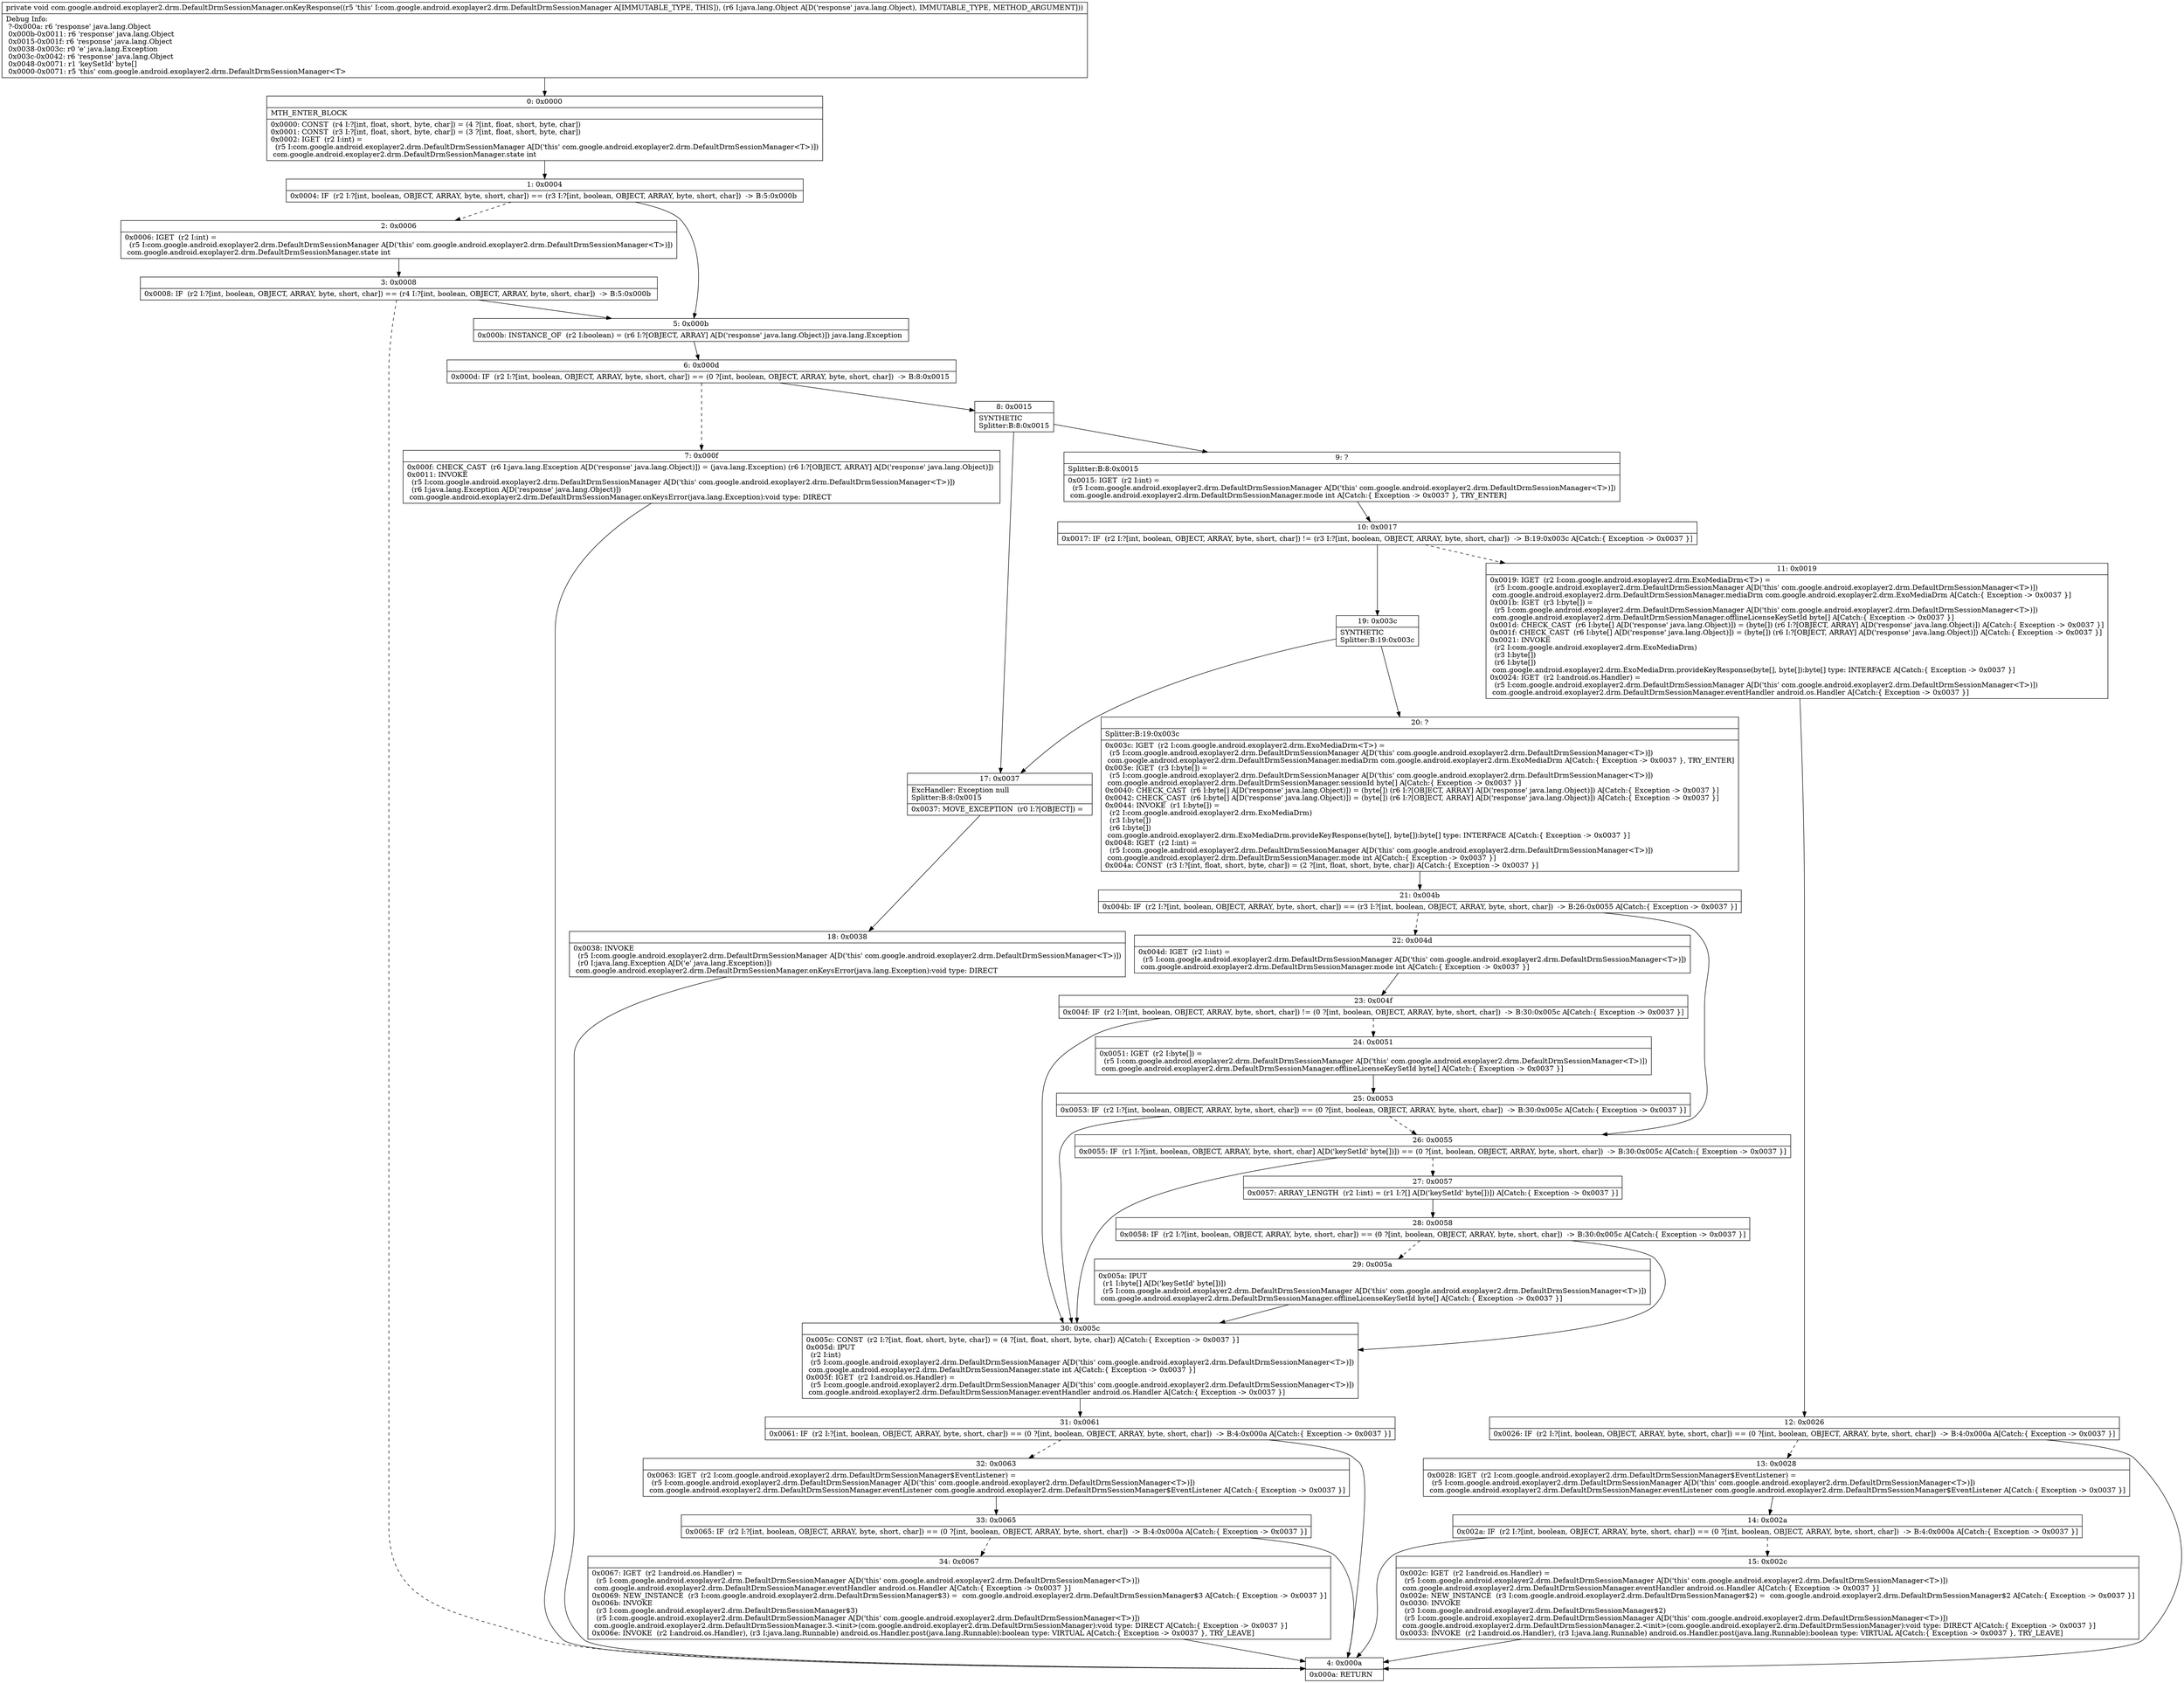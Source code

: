 digraph "CFG forcom.google.android.exoplayer2.drm.DefaultDrmSessionManager.onKeyResponse(Ljava\/lang\/Object;)V" {
Node_0 [shape=record,label="{0\:\ 0x0000|MTH_ENTER_BLOCK\l|0x0000: CONST  (r4 I:?[int, float, short, byte, char]) = (4 ?[int, float, short, byte, char]) \l0x0001: CONST  (r3 I:?[int, float, short, byte, char]) = (3 ?[int, float, short, byte, char]) \l0x0002: IGET  (r2 I:int) = \l  (r5 I:com.google.android.exoplayer2.drm.DefaultDrmSessionManager A[D('this' com.google.android.exoplayer2.drm.DefaultDrmSessionManager\<T\>)])\l com.google.android.exoplayer2.drm.DefaultDrmSessionManager.state int \l}"];
Node_1 [shape=record,label="{1\:\ 0x0004|0x0004: IF  (r2 I:?[int, boolean, OBJECT, ARRAY, byte, short, char]) == (r3 I:?[int, boolean, OBJECT, ARRAY, byte, short, char])  \-\> B:5:0x000b \l}"];
Node_2 [shape=record,label="{2\:\ 0x0006|0x0006: IGET  (r2 I:int) = \l  (r5 I:com.google.android.exoplayer2.drm.DefaultDrmSessionManager A[D('this' com.google.android.exoplayer2.drm.DefaultDrmSessionManager\<T\>)])\l com.google.android.exoplayer2.drm.DefaultDrmSessionManager.state int \l}"];
Node_3 [shape=record,label="{3\:\ 0x0008|0x0008: IF  (r2 I:?[int, boolean, OBJECT, ARRAY, byte, short, char]) == (r4 I:?[int, boolean, OBJECT, ARRAY, byte, short, char])  \-\> B:5:0x000b \l}"];
Node_4 [shape=record,label="{4\:\ 0x000a|0x000a: RETURN   \l}"];
Node_5 [shape=record,label="{5\:\ 0x000b|0x000b: INSTANCE_OF  (r2 I:boolean) = (r6 I:?[OBJECT, ARRAY] A[D('response' java.lang.Object)]) java.lang.Exception \l}"];
Node_6 [shape=record,label="{6\:\ 0x000d|0x000d: IF  (r2 I:?[int, boolean, OBJECT, ARRAY, byte, short, char]) == (0 ?[int, boolean, OBJECT, ARRAY, byte, short, char])  \-\> B:8:0x0015 \l}"];
Node_7 [shape=record,label="{7\:\ 0x000f|0x000f: CHECK_CAST  (r6 I:java.lang.Exception A[D('response' java.lang.Object)]) = (java.lang.Exception) (r6 I:?[OBJECT, ARRAY] A[D('response' java.lang.Object)]) \l0x0011: INVOKE  \l  (r5 I:com.google.android.exoplayer2.drm.DefaultDrmSessionManager A[D('this' com.google.android.exoplayer2.drm.DefaultDrmSessionManager\<T\>)])\l  (r6 I:java.lang.Exception A[D('response' java.lang.Object)])\l com.google.android.exoplayer2.drm.DefaultDrmSessionManager.onKeysError(java.lang.Exception):void type: DIRECT \l}"];
Node_8 [shape=record,label="{8\:\ 0x0015|SYNTHETIC\lSplitter:B:8:0x0015\l}"];
Node_9 [shape=record,label="{9\:\ ?|Splitter:B:8:0x0015\l|0x0015: IGET  (r2 I:int) = \l  (r5 I:com.google.android.exoplayer2.drm.DefaultDrmSessionManager A[D('this' com.google.android.exoplayer2.drm.DefaultDrmSessionManager\<T\>)])\l com.google.android.exoplayer2.drm.DefaultDrmSessionManager.mode int A[Catch:\{ Exception \-\> 0x0037 \}, TRY_ENTER]\l}"];
Node_10 [shape=record,label="{10\:\ 0x0017|0x0017: IF  (r2 I:?[int, boolean, OBJECT, ARRAY, byte, short, char]) != (r3 I:?[int, boolean, OBJECT, ARRAY, byte, short, char])  \-\> B:19:0x003c A[Catch:\{ Exception \-\> 0x0037 \}]\l}"];
Node_11 [shape=record,label="{11\:\ 0x0019|0x0019: IGET  (r2 I:com.google.android.exoplayer2.drm.ExoMediaDrm\<T\>) = \l  (r5 I:com.google.android.exoplayer2.drm.DefaultDrmSessionManager A[D('this' com.google.android.exoplayer2.drm.DefaultDrmSessionManager\<T\>)])\l com.google.android.exoplayer2.drm.DefaultDrmSessionManager.mediaDrm com.google.android.exoplayer2.drm.ExoMediaDrm A[Catch:\{ Exception \-\> 0x0037 \}]\l0x001b: IGET  (r3 I:byte[]) = \l  (r5 I:com.google.android.exoplayer2.drm.DefaultDrmSessionManager A[D('this' com.google.android.exoplayer2.drm.DefaultDrmSessionManager\<T\>)])\l com.google.android.exoplayer2.drm.DefaultDrmSessionManager.offlineLicenseKeySetId byte[] A[Catch:\{ Exception \-\> 0x0037 \}]\l0x001d: CHECK_CAST  (r6 I:byte[] A[D('response' java.lang.Object)]) = (byte[]) (r6 I:?[OBJECT, ARRAY] A[D('response' java.lang.Object)]) A[Catch:\{ Exception \-\> 0x0037 \}]\l0x001f: CHECK_CAST  (r6 I:byte[] A[D('response' java.lang.Object)]) = (byte[]) (r6 I:?[OBJECT, ARRAY] A[D('response' java.lang.Object)]) A[Catch:\{ Exception \-\> 0x0037 \}]\l0x0021: INVOKE  \l  (r2 I:com.google.android.exoplayer2.drm.ExoMediaDrm)\l  (r3 I:byte[])\l  (r6 I:byte[])\l com.google.android.exoplayer2.drm.ExoMediaDrm.provideKeyResponse(byte[], byte[]):byte[] type: INTERFACE A[Catch:\{ Exception \-\> 0x0037 \}]\l0x0024: IGET  (r2 I:android.os.Handler) = \l  (r5 I:com.google.android.exoplayer2.drm.DefaultDrmSessionManager A[D('this' com.google.android.exoplayer2.drm.DefaultDrmSessionManager\<T\>)])\l com.google.android.exoplayer2.drm.DefaultDrmSessionManager.eventHandler android.os.Handler A[Catch:\{ Exception \-\> 0x0037 \}]\l}"];
Node_12 [shape=record,label="{12\:\ 0x0026|0x0026: IF  (r2 I:?[int, boolean, OBJECT, ARRAY, byte, short, char]) == (0 ?[int, boolean, OBJECT, ARRAY, byte, short, char])  \-\> B:4:0x000a A[Catch:\{ Exception \-\> 0x0037 \}]\l}"];
Node_13 [shape=record,label="{13\:\ 0x0028|0x0028: IGET  (r2 I:com.google.android.exoplayer2.drm.DefaultDrmSessionManager$EventListener) = \l  (r5 I:com.google.android.exoplayer2.drm.DefaultDrmSessionManager A[D('this' com.google.android.exoplayer2.drm.DefaultDrmSessionManager\<T\>)])\l com.google.android.exoplayer2.drm.DefaultDrmSessionManager.eventListener com.google.android.exoplayer2.drm.DefaultDrmSessionManager$EventListener A[Catch:\{ Exception \-\> 0x0037 \}]\l}"];
Node_14 [shape=record,label="{14\:\ 0x002a|0x002a: IF  (r2 I:?[int, boolean, OBJECT, ARRAY, byte, short, char]) == (0 ?[int, boolean, OBJECT, ARRAY, byte, short, char])  \-\> B:4:0x000a A[Catch:\{ Exception \-\> 0x0037 \}]\l}"];
Node_15 [shape=record,label="{15\:\ 0x002c|0x002c: IGET  (r2 I:android.os.Handler) = \l  (r5 I:com.google.android.exoplayer2.drm.DefaultDrmSessionManager A[D('this' com.google.android.exoplayer2.drm.DefaultDrmSessionManager\<T\>)])\l com.google.android.exoplayer2.drm.DefaultDrmSessionManager.eventHandler android.os.Handler A[Catch:\{ Exception \-\> 0x0037 \}]\l0x002e: NEW_INSTANCE  (r3 I:com.google.android.exoplayer2.drm.DefaultDrmSessionManager$2) =  com.google.android.exoplayer2.drm.DefaultDrmSessionManager$2 A[Catch:\{ Exception \-\> 0x0037 \}]\l0x0030: INVOKE  \l  (r3 I:com.google.android.exoplayer2.drm.DefaultDrmSessionManager$2)\l  (r5 I:com.google.android.exoplayer2.drm.DefaultDrmSessionManager A[D('this' com.google.android.exoplayer2.drm.DefaultDrmSessionManager\<T\>)])\l com.google.android.exoplayer2.drm.DefaultDrmSessionManager.2.\<init\>(com.google.android.exoplayer2.drm.DefaultDrmSessionManager):void type: DIRECT A[Catch:\{ Exception \-\> 0x0037 \}]\l0x0033: INVOKE  (r2 I:android.os.Handler), (r3 I:java.lang.Runnable) android.os.Handler.post(java.lang.Runnable):boolean type: VIRTUAL A[Catch:\{ Exception \-\> 0x0037 \}, TRY_LEAVE]\l}"];
Node_17 [shape=record,label="{17\:\ 0x0037|ExcHandler: Exception null\lSplitter:B:8:0x0015\l|0x0037: MOVE_EXCEPTION  (r0 I:?[OBJECT]) =  \l}"];
Node_18 [shape=record,label="{18\:\ 0x0038|0x0038: INVOKE  \l  (r5 I:com.google.android.exoplayer2.drm.DefaultDrmSessionManager A[D('this' com.google.android.exoplayer2.drm.DefaultDrmSessionManager\<T\>)])\l  (r0 I:java.lang.Exception A[D('e' java.lang.Exception)])\l com.google.android.exoplayer2.drm.DefaultDrmSessionManager.onKeysError(java.lang.Exception):void type: DIRECT \l}"];
Node_19 [shape=record,label="{19\:\ 0x003c|SYNTHETIC\lSplitter:B:19:0x003c\l}"];
Node_20 [shape=record,label="{20\:\ ?|Splitter:B:19:0x003c\l|0x003c: IGET  (r2 I:com.google.android.exoplayer2.drm.ExoMediaDrm\<T\>) = \l  (r5 I:com.google.android.exoplayer2.drm.DefaultDrmSessionManager A[D('this' com.google.android.exoplayer2.drm.DefaultDrmSessionManager\<T\>)])\l com.google.android.exoplayer2.drm.DefaultDrmSessionManager.mediaDrm com.google.android.exoplayer2.drm.ExoMediaDrm A[Catch:\{ Exception \-\> 0x0037 \}, TRY_ENTER]\l0x003e: IGET  (r3 I:byte[]) = \l  (r5 I:com.google.android.exoplayer2.drm.DefaultDrmSessionManager A[D('this' com.google.android.exoplayer2.drm.DefaultDrmSessionManager\<T\>)])\l com.google.android.exoplayer2.drm.DefaultDrmSessionManager.sessionId byte[] A[Catch:\{ Exception \-\> 0x0037 \}]\l0x0040: CHECK_CAST  (r6 I:byte[] A[D('response' java.lang.Object)]) = (byte[]) (r6 I:?[OBJECT, ARRAY] A[D('response' java.lang.Object)]) A[Catch:\{ Exception \-\> 0x0037 \}]\l0x0042: CHECK_CAST  (r6 I:byte[] A[D('response' java.lang.Object)]) = (byte[]) (r6 I:?[OBJECT, ARRAY] A[D('response' java.lang.Object)]) A[Catch:\{ Exception \-\> 0x0037 \}]\l0x0044: INVOKE  (r1 I:byte[]) = \l  (r2 I:com.google.android.exoplayer2.drm.ExoMediaDrm)\l  (r3 I:byte[])\l  (r6 I:byte[])\l com.google.android.exoplayer2.drm.ExoMediaDrm.provideKeyResponse(byte[], byte[]):byte[] type: INTERFACE A[Catch:\{ Exception \-\> 0x0037 \}]\l0x0048: IGET  (r2 I:int) = \l  (r5 I:com.google.android.exoplayer2.drm.DefaultDrmSessionManager A[D('this' com.google.android.exoplayer2.drm.DefaultDrmSessionManager\<T\>)])\l com.google.android.exoplayer2.drm.DefaultDrmSessionManager.mode int A[Catch:\{ Exception \-\> 0x0037 \}]\l0x004a: CONST  (r3 I:?[int, float, short, byte, char]) = (2 ?[int, float, short, byte, char]) A[Catch:\{ Exception \-\> 0x0037 \}]\l}"];
Node_21 [shape=record,label="{21\:\ 0x004b|0x004b: IF  (r2 I:?[int, boolean, OBJECT, ARRAY, byte, short, char]) == (r3 I:?[int, boolean, OBJECT, ARRAY, byte, short, char])  \-\> B:26:0x0055 A[Catch:\{ Exception \-\> 0x0037 \}]\l}"];
Node_22 [shape=record,label="{22\:\ 0x004d|0x004d: IGET  (r2 I:int) = \l  (r5 I:com.google.android.exoplayer2.drm.DefaultDrmSessionManager A[D('this' com.google.android.exoplayer2.drm.DefaultDrmSessionManager\<T\>)])\l com.google.android.exoplayer2.drm.DefaultDrmSessionManager.mode int A[Catch:\{ Exception \-\> 0x0037 \}]\l}"];
Node_23 [shape=record,label="{23\:\ 0x004f|0x004f: IF  (r2 I:?[int, boolean, OBJECT, ARRAY, byte, short, char]) != (0 ?[int, boolean, OBJECT, ARRAY, byte, short, char])  \-\> B:30:0x005c A[Catch:\{ Exception \-\> 0x0037 \}]\l}"];
Node_24 [shape=record,label="{24\:\ 0x0051|0x0051: IGET  (r2 I:byte[]) = \l  (r5 I:com.google.android.exoplayer2.drm.DefaultDrmSessionManager A[D('this' com.google.android.exoplayer2.drm.DefaultDrmSessionManager\<T\>)])\l com.google.android.exoplayer2.drm.DefaultDrmSessionManager.offlineLicenseKeySetId byte[] A[Catch:\{ Exception \-\> 0x0037 \}]\l}"];
Node_25 [shape=record,label="{25\:\ 0x0053|0x0053: IF  (r2 I:?[int, boolean, OBJECT, ARRAY, byte, short, char]) == (0 ?[int, boolean, OBJECT, ARRAY, byte, short, char])  \-\> B:30:0x005c A[Catch:\{ Exception \-\> 0x0037 \}]\l}"];
Node_26 [shape=record,label="{26\:\ 0x0055|0x0055: IF  (r1 I:?[int, boolean, OBJECT, ARRAY, byte, short, char] A[D('keySetId' byte[])]) == (0 ?[int, boolean, OBJECT, ARRAY, byte, short, char])  \-\> B:30:0x005c A[Catch:\{ Exception \-\> 0x0037 \}]\l}"];
Node_27 [shape=record,label="{27\:\ 0x0057|0x0057: ARRAY_LENGTH  (r2 I:int) = (r1 I:?[] A[D('keySetId' byte[])]) A[Catch:\{ Exception \-\> 0x0037 \}]\l}"];
Node_28 [shape=record,label="{28\:\ 0x0058|0x0058: IF  (r2 I:?[int, boolean, OBJECT, ARRAY, byte, short, char]) == (0 ?[int, boolean, OBJECT, ARRAY, byte, short, char])  \-\> B:30:0x005c A[Catch:\{ Exception \-\> 0x0037 \}]\l}"];
Node_29 [shape=record,label="{29\:\ 0x005a|0x005a: IPUT  \l  (r1 I:byte[] A[D('keySetId' byte[])])\l  (r5 I:com.google.android.exoplayer2.drm.DefaultDrmSessionManager A[D('this' com.google.android.exoplayer2.drm.DefaultDrmSessionManager\<T\>)])\l com.google.android.exoplayer2.drm.DefaultDrmSessionManager.offlineLicenseKeySetId byte[] A[Catch:\{ Exception \-\> 0x0037 \}]\l}"];
Node_30 [shape=record,label="{30\:\ 0x005c|0x005c: CONST  (r2 I:?[int, float, short, byte, char]) = (4 ?[int, float, short, byte, char]) A[Catch:\{ Exception \-\> 0x0037 \}]\l0x005d: IPUT  \l  (r2 I:int)\l  (r5 I:com.google.android.exoplayer2.drm.DefaultDrmSessionManager A[D('this' com.google.android.exoplayer2.drm.DefaultDrmSessionManager\<T\>)])\l com.google.android.exoplayer2.drm.DefaultDrmSessionManager.state int A[Catch:\{ Exception \-\> 0x0037 \}]\l0x005f: IGET  (r2 I:android.os.Handler) = \l  (r5 I:com.google.android.exoplayer2.drm.DefaultDrmSessionManager A[D('this' com.google.android.exoplayer2.drm.DefaultDrmSessionManager\<T\>)])\l com.google.android.exoplayer2.drm.DefaultDrmSessionManager.eventHandler android.os.Handler A[Catch:\{ Exception \-\> 0x0037 \}]\l}"];
Node_31 [shape=record,label="{31\:\ 0x0061|0x0061: IF  (r2 I:?[int, boolean, OBJECT, ARRAY, byte, short, char]) == (0 ?[int, boolean, OBJECT, ARRAY, byte, short, char])  \-\> B:4:0x000a A[Catch:\{ Exception \-\> 0x0037 \}]\l}"];
Node_32 [shape=record,label="{32\:\ 0x0063|0x0063: IGET  (r2 I:com.google.android.exoplayer2.drm.DefaultDrmSessionManager$EventListener) = \l  (r5 I:com.google.android.exoplayer2.drm.DefaultDrmSessionManager A[D('this' com.google.android.exoplayer2.drm.DefaultDrmSessionManager\<T\>)])\l com.google.android.exoplayer2.drm.DefaultDrmSessionManager.eventListener com.google.android.exoplayer2.drm.DefaultDrmSessionManager$EventListener A[Catch:\{ Exception \-\> 0x0037 \}]\l}"];
Node_33 [shape=record,label="{33\:\ 0x0065|0x0065: IF  (r2 I:?[int, boolean, OBJECT, ARRAY, byte, short, char]) == (0 ?[int, boolean, OBJECT, ARRAY, byte, short, char])  \-\> B:4:0x000a A[Catch:\{ Exception \-\> 0x0037 \}]\l}"];
Node_34 [shape=record,label="{34\:\ 0x0067|0x0067: IGET  (r2 I:android.os.Handler) = \l  (r5 I:com.google.android.exoplayer2.drm.DefaultDrmSessionManager A[D('this' com.google.android.exoplayer2.drm.DefaultDrmSessionManager\<T\>)])\l com.google.android.exoplayer2.drm.DefaultDrmSessionManager.eventHandler android.os.Handler A[Catch:\{ Exception \-\> 0x0037 \}]\l0x0069: NEW_INSTANCE  (r3 I:com.google.android.exoplayer2.drm.DefaultDrmSessionManager$3) =  com.google.android.exoplayer2.drm.DefaultDrmSessionManager$3 A[Catch:\{ Exception \-\> 0x0037 \}]\l0x006b: INVOKE  \l  (r3 I:com.google.android.exoplayer2.drm.DefaultDrmSessionManager$3)\l  (r5 I:com.google.android.exoplayer2.drm.DefaultDrmSessionManager A[D('this' com.google.android.exoplayer2.drm.DefaultDrmSessionManager\<T\>)])\l com.google.android.exoplayer2.drm.DefaultDrmSessionManager.3.\<init\>(com.google.android.exoplayer2.drm.DefaultDrmSessionManager):void type: DIRECT A[Catch:\{ Exception \-\> 0x0037 \}]\l0x006e: INVOKE  (r2 I:android.os.Handler), (r3 I:java.lang.Runnable) android.os.Handler.post(java.lang.Runnable):boolean type: VIRTUAL A[Catch:\{ Exception \-\> 0x0037 \}, TRY_LEAVE]\l}"];
MethodNode[shape=record,label="{private void com.google.android.exoplayer2.drm.DefaultDrmSessionManager.onKeyResponse((r5 'this' I:com.google.android.exoplayer2.drm.DefaultDrmSessionManager A[IMMUTABLE_TYPE, THIS]), (r6 I:java.lang.Object A[D('response' java.lang.Object), IMMUTABLE_TYPE, METHOD_ARGUMENT]))  | Debug Info:\l  ?\-0x000a: r6 'response' java.lang.Object\l  0x000b\-0x0011: r6 'response' java.lang.Object\l  0x0015\-0x001f: r6 'response' java.lang.Object\l  0x0038\-0x003c: r0 'e' java.lang.Exception\l  0x003c\-0x0042: r6 'response' java.lang.Object\l  0x0048\-0x0071: r1 'keySetId' byte[]\l  0x0000\-0x0071: r5 'this' com.google.android.exoplayer2.drm.DefaultDrmSessionManager\<T\>\l}"];
MethodNode -> Node_0;
Node_0 -> Node_1;
Node_1 -> Node_2[style=dashed];
Node_1 -> Node_5;
Node_2 -> Node_3;
Node_3 -> Node_4[style=dashed];
Node_3 -> Node_5;
Node_5 -> Node_6;
Node_6 -> Node_7[style=dashed];
Node_6 -> Node_8;
Node_7 -> Node_4;
Node_8 -> Node_9;
Node_8 -> Node_17;
Node_9 -> Node_10;
Node_10 -> Node_11[style=dashed];
Node_10 -> Node_19;
Node_11 -> Node_12;
Node_12 -> Node_4;
Node_12 -> Node_13[style=dashed];
Node_13 -> Node_14;
Node_14 -> Node_4;
Node_14 -> Node_15[style=dashed];
Node_15 -> Node_4;
Node_17 -> Node_18;
Node_18 -> Node_4;
Node_19 -> Node_20;
Node_19 -> Node_17;
Node_20 -> Node_21;
Node_21 -> Node_22[style=dashed];
Node_21 -> Node_26;
Node_22 -> Node_23;
Node_23 -> Node_24[style=dashed];
Node_23 -> Node_30;
Node_24 -> Node_25;
Node_25 -> Node_26[style=dashed];
Node_25 -> Node_30;
Node_26 -> Node_27[style=dashed];
Node_26 -> Node_30;
Node_27 -> Node_28;
Node_28 -> Node_29[style=dashed];
Node_28 -> Node_30;
Node_29 -> Node_30;
Node_30 -> Node_31;
Node_31 -> Node_4;
Node_31 -> Node_32[style=dashed];
Node_32 -> Node_33;
Node_33 -> Node_4;
Node_33 -> Node_34[style=dashed];
Node_34 -> Node_4;
}

